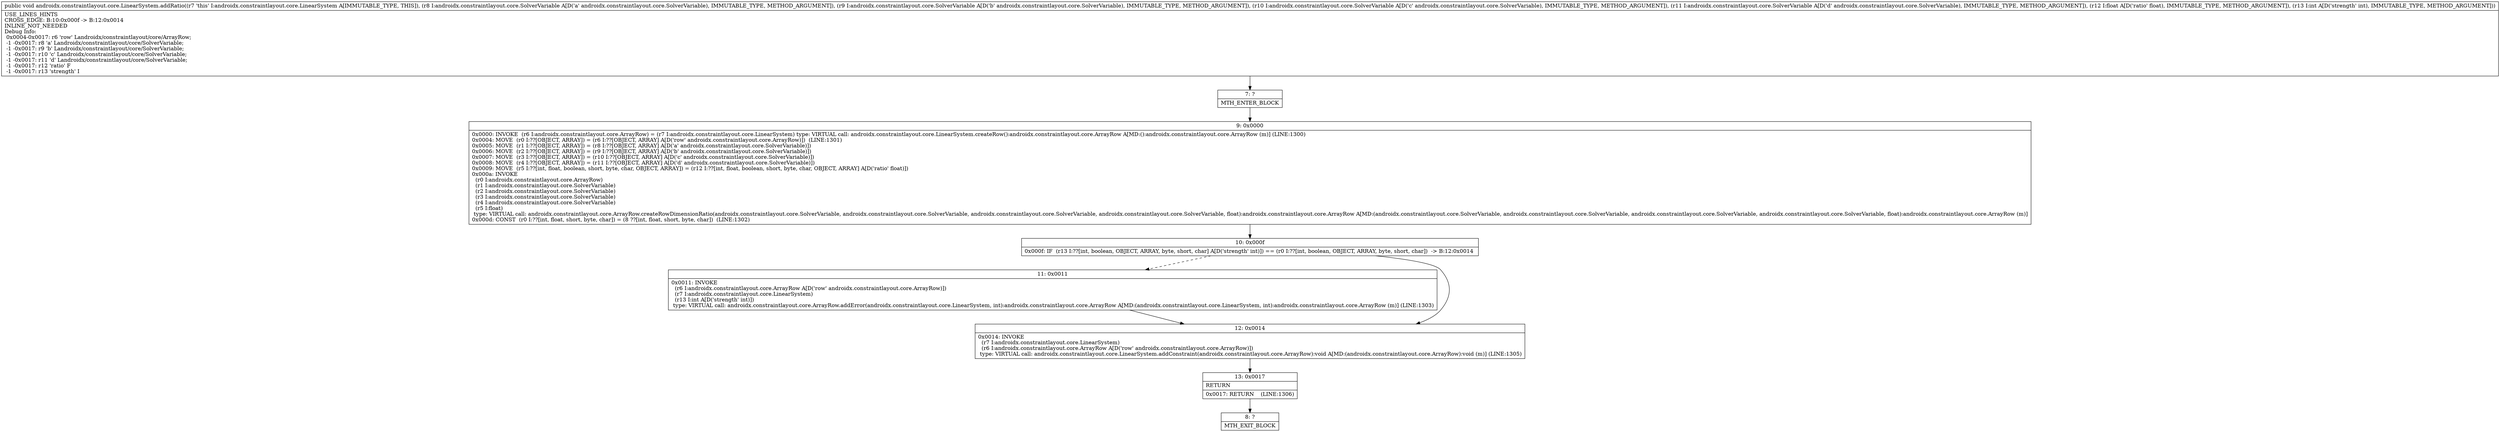 digraph "CFG forandroidx.constraintlayout.core.LinearSystem.addRatio(Landroidx\/constraintlayout\/core\/SolverVariable;Landroidx\/constraintlayout\/core\/SolverVariable;Landroidx\/constraintlayout\/core\/SolverVariable;Landroidx\/constraintlayout\/core\/SolverVariable;FI)V" {
Node_7 [shape=record,label="{7\:\ ?|MTH_ENTER_BLOCK\l}"];
Node_9 [shape=record,label="{9\:\ 0x0000|0x0000: INVOKE  (r6 I:androidx.constraintlayout.core.ArrayRow) = (r7 I:androidx.constraintlayout.core.LinearSystem) type: VIRTUAL call: androidx.constraintlayout.core.LinearSystem.createRow():androidx.constraintlayout.core.ArrayRow A[MD:():androidx.constraintlayout.core.ArrayRow (m)] (LINE:1300)\l0x0004: MOVE  (r0 I:??[OBJECT, ARRAY]) = (r6 I:??[OBJECT, ARRAY] A[D('row' androidx.constraintlayout.core.ArrayRow)])  (LINE:1301)\l0x0005: MOVE  (r1 I:??[OBJECT, ARRAY]) = (r8 I:??[OBJECT, ARRAY] A[D('a' androidx.constraintlayout.core.SolverVariable)]) \l0x0006: MOVE  (r2 I:??[OBJECT, ARRAY]) = (r9 I:??[OBJECT, ARRAY] A[D('b' androidx.constraintlayout.core.SolverVariable)]) \l0x0007: MOVE  (r3 I:??[OBJECT, ARRAY]) = (r10 I:??[OBJECT, ARRAY] A[D('c' androidx.constraintlayout.core.SolverVariable)]) \l0x0008: MOVE  (r4 I:??[OBJECT, ARRAY]) = (r11 I:??[OBJECT, ARRAY] A[D('d' androidx.constraintlayout.core.SolverVariable)]) \l0x0009: MOVE  (r5 I:??[int, float, boolean, short, byte, char, OBJECT, ARRAY]) = (r12 I:??[int, float, boolean, short, byte, char, OBJECT, ARRAY] A[D('ratio' float)]) \l0x000a: INVOKE  \l  (r0 I:androidx.constraintlayout.core.ArrayRow)\l  (r1 I:androidx.constraintlayout.core.SolverVariable)\l  (r2 I:androidx.constraintlayout.core.SolverVariable)\l  (r3 I:androidx.constraintlayout.core.SolverVariable)\l  (r4 I:androidx.constraintlayout.core.SolverVariable)\l  (r5 I:float)\l type: VIRTUAL call: androidx.constraintlayout.core.ArrayRow.createRowDimensionRatio(androidx.constraintlayout.core.SolverVariable, androidx.constraintlayout.core.SolverVariable, androidx.constraintlayout.core.SolverVariable, androidx.constraintlayout.core.SolverVariable, float):androidx.constraintlayout.core.ArrayRow A[MD:(androidx.constraintlayout.core.SolverVariable, androidx.constraintlayout.core.SolverVariable, androidx.constraintlayout.core.SolverVariable, androidx.constraintlayout.core.SolverVariable, float):androidx.constraintlayout.core.ArrayRow (m)]\l0x000d: CONST  (r0 I:??[int, float, short, byte, char]) = (8 ??[int, float, short, byte, char])  (LINE:1302)\l}"];
Node_10 [shape=record,label="{10\:\ 0x000f|0x000f: IF  (r13 I:??[int, boolean, OBJECT, ARRAY, byte, short, char] A[D('strength' int)]) == (r0 I:??[int, boolean, OBJECT, ARRAY, byte, short, char])  \-\> B:12:0x0014 \l}"];
Node_11 [shape=record,label="{11\:\ 0x0011|0x0011: INVOKE  \l  (r6 I:androidx.constraintlayout.core.ArrayRow A[D('row' androidx.constraintlayout.core.ArrayRow)])\l  (r7 I:androidx.constraintlayout.core.LinearSystem)\l  (r13 I:int A[D('strength' int)])\l type: VIRTUAL call: androidx.constraintlayout.core.ArrayRow.addError(androidx.constraintlayout.core.LinearSystem, int):androidx.constraintlayout.core.ArrayRow A[MD:(androidx.constraintlayout.core.LinearSystem, int):androidx.constraintlayout.core.ArrayRow (m)] (LINE:1303)\l}"];
Node_12 [shape=record,label="{12\:\ 0x0014|0x0014: INVOKE  \l  (r7 I:androidx.constraintlayout.core.LinearSystem)\l  (r6 I:androidx.constraintlayout.core.ArrayRow A[D('row' androidx.constraintlayout.core.ArrayRow)])\l type: VIRTUAL call: androidx.constraintlayout.core.LinearSystem.addConstraint(androidx.constraintlayout.core.ArrayRow):void A[MD:(androidx.constraintlayout.core.ArrayRow):void (m)] (LINE:1305)\l}"];
Node_13 [shape=record,label="{13\:\ 0x0017|RETURN\l|0x0017: RETURN    (LINE:1306)\l}"];
Node_8 [shape=record,label="{8\:\ ?|MTH_EXIT_BLOCK\l}"];
MethodNode[shape=record,label="{public void androidx.constraintlayout.core.LinearSystem.addRatio((r7 'this' I:androidx.constraintlayout.core.LinearSystem A[IMMUTABLE_TYPE, THIS]), (r8 I:androidx.constraintlayout.core.SolverVariable A[D('a' androidx.constraintlayout.core.SolverVariable), IMMUTABLE_TYPE, METHOD_ARGUMENT]), (r9 I:androidx.constraintlayout.core.SolverVariable A[D('b' androidx.constraintlayout.core.SolverVariable), IMMUTABLE_TYPE, METHOD_ARGUMENT]), (r10 I:androidx.constraintlayout.core.SolverVariable A[D('c' androidx.constraintlayout.core.SolverVariable), IMMUTABLE_TYPE, METHOD_ARGUMENT]), (r11 I:androidx.constraintlayout.core.SolverVariable A[D('d' androidx.constraintlayout.core.SolverVariable), IMMUTABLE_TYPE, METHOD_ARGUMENT]), (r12 I:float A[D('ratio' float), IMMUTABLE_TYPE, METHOD_ARGUMENT]), (r13 I:int A[D('strength' int), IMMUTABLE_TYPE, METHOD_ARGUMENT]))  | USE_LINES_HINTS\lCROSS_EDGE: B:10:0x000f \-\> B:12:0x0014\lINLINE_NOT_NEEDED\lDebug Info:\l  0x0004\-0x0017: r6 'row' Landroidx\/constraintlayout\/core\/ArrayRow;\l  \-1 \-0x0017: r8 'a' Landroidx\/constraintlayout\/core\/SolverVariable;\l  \-1 \-0x0017: r9 'b' Landroidx\/constraintlayout\/core\/SolverVariable;\l  \-1 \-0x0017: r10 'c' Landroidx\/constraintlayout\/core\/SolverVariable;\l  \-1 \-0x0017: r11 'd' Landroidx\/constraintlayout\/core\/SolverVariable;\l  \-1 \-0x0017: r12 'ratio' F\l  \-1 \-0x0017: r13 'strength' I\l}"];
MethodNode -> Node_7;Node_7 -> Node_9;
Node_9 -> Node_10;
Node_10 -> Node_11[style=dashed];
Node_10 -> Node_12;
Node_11 -> Node_12;
Node_12 -> Node_13;
Node_13 -> Node_8;
}

